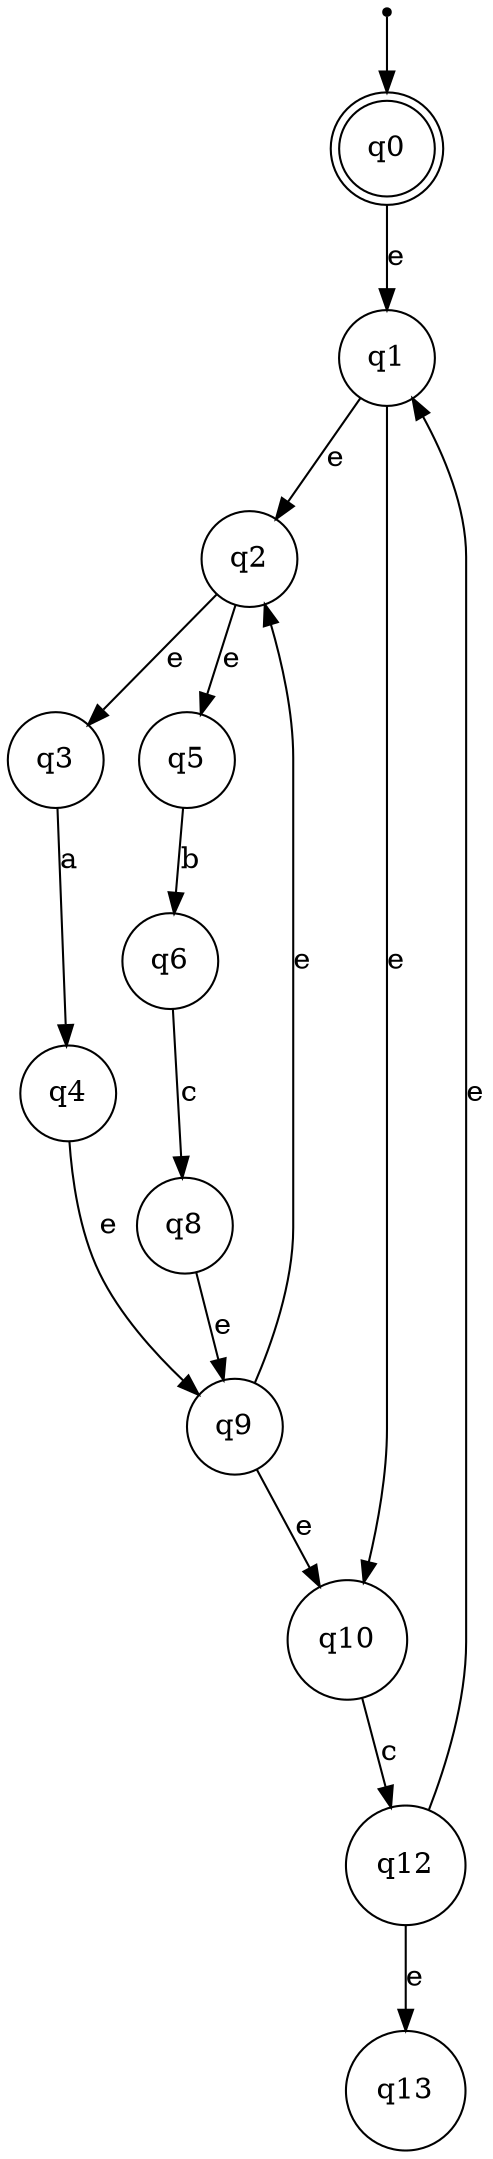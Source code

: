 digraph AFD{
	node [shape = circle];
	q0[shape = doublecircle];
	qi [shape = point ];

	qi -> q0
	q0 -> q1[label =e];
	q1 -> q2[label =e];
	q2 -> q3[label =e];
	q3 -> q4[label =a];
	q4 -> q9[label =e];
	q2 -> q5[label =e];
	q5 -> q6[label =b];
	q6 -> q8[label =c];
	q8 -> q9[label =e];
	q9 -> q10[label =e];
	q9 -> q2[label =e];
	q1 -> q10[label =e];
	q10 -> q12[label =c];
	q12 -> q13[label =e];
	q12 -> q1[label =e];
}